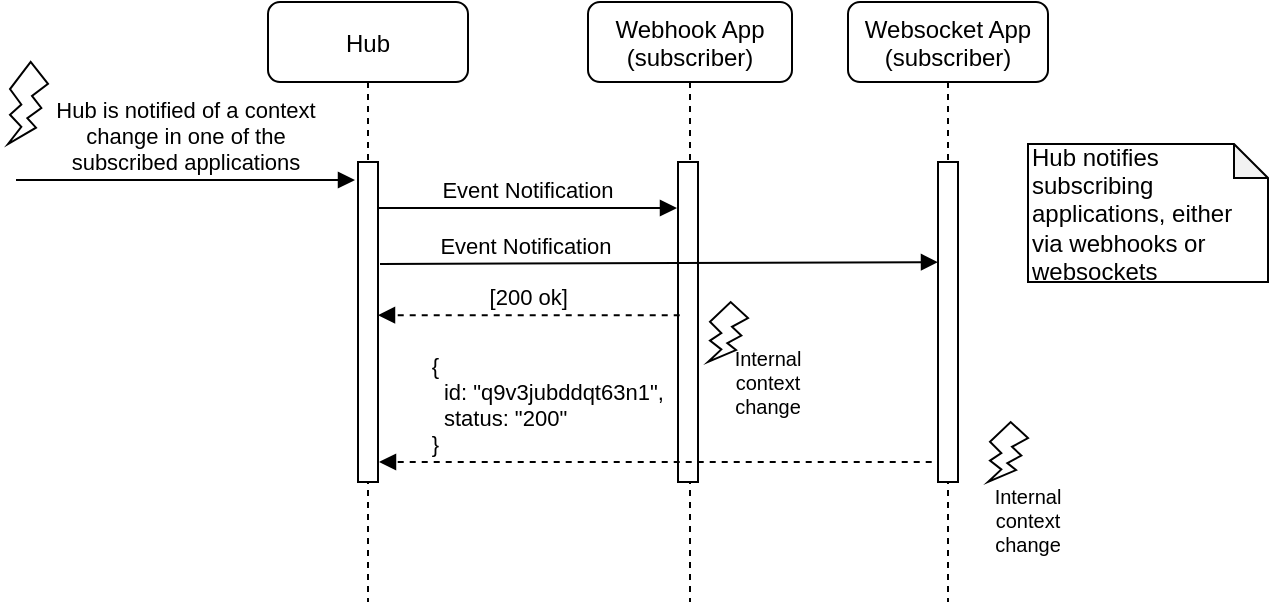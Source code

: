 <mxfile version="13.4.9" type="device"><diagram id="kgpKYQtTHZ0yAKxKKP6v" name="Page-1"><mxGraphModel dx="1422" dy="713" grid="1" gridSize="10" guides="1" tooltips="1" connect="1" arrows="1" fold="1" page="1" pageScale="1" pageWidth="850" pageHeight="1100" math="0" shadow="0"><root><mxCell id="0"/><mxCell id="1" parent="0"/><mxCell id="3nuBFxr9cyL0pnOWT2aG-5" value="Hub" style="shape=umlLifeline;perimeter=lifelinePerimeter;container=1;collapsible=0;recursiveResize=0;rounded=1;shadow=0;strokeWidth=1;" parent="1" vertex="1"><mxGeometry x="250" y="80" width="100" height="300" as="geometry"/></mxCell><mxCell id="3nuBFxr9cyL0pnOWT2aG-6" value="" style="points=[];perimeter=orthogonalPerimeter;rounded=0;shadow=0;strokeWidth=1;" parent="3nuBFxr9cyL0pnOWT2aG-5" vertex="1"><mxGeometry x="45" y="80" width="10" height="160" as="geometry"/></mxCell><mxCell id="3nuBFxr9cyL0pnOWT2aG-8" value="Event Notification" style="verticalAlign=bottom;endArrow=block;shadow=0;strokeWidth=1;" parent="1" edge="1"><mxGeometry relative="1" as="geometry"><mxPoint x="305" y="183" as="sourcePoint"/><mxPoint x="454.5" y="183" as="targetPoint"/></mxGeometry></mxCell><mxCell id="dIY0lXZBSIcsDhcMPA9w-1" value="Webhook App&#10;(subscriber)" style="shape=umlLifeline;perimeter=lifelinePerimeter;container=1;collapsible=0;recursiveResize=0;rounded=1;shadow=0;strokeWidth=1;" parent="1" vertex="1"><mxGeometry x="410" y="80" width="102" height="300" as="geometry"/></mxCell><mxCell id="dIY0lXZBSIcsDhcMPA9w-2" value="" style="points=[];perimeter=orthogonalPerimeter;rounded=0;shadow=0;strokeWidth=1;" parent="dIY0lXZBSIcsDhcMPA9w-1" vertex="1"><mxGeometry x="45" y="80" width="10" height="160" as="geometry"/></mxCell><mxCell id="2sIvxYzxN90zfafgilW3-6" value="" style="verticalLabelPosition=bottom;verticalAlign=top;html=1;shape=mxgraph.basic.flash;rounded=1;fontSize=10;" vertex="1" parent="dIY0lXZBSIcsDhcMPA9w-1"><mxGeometry x="60" y="150" width="20" height="30" as="geometry"/></mxCell><mxCell id="2sIvxYzxN90zfafgilW3-7" value="Internal context change" style="text;html=1;strokeColor=none;fillColor=none;align=center;verticalAlign=middle;whiteSpace=wrap;rounded=0;fontSize=10;" vertex="1" parent="dIY0lXZBSIcsDhcMPA9w-1"><mxGeometry x="70" y="180" width="40" height="20" as="geometry"/></mxCell><mxCell id="dIY0lXZBSIcsDhcMPA9w-8" value="Hub notifies subscribing applications, either via webhooks or websockets" style="shape=note;whiteSpace=wrap;html=1;backgroundOutline=1;darkOpacity=0.05;rounded=1;align=left;size=17;" parent="1" vertex="1"><mxGeometry x="630" y="151" width="120" height="69" as="geometry"/></mxCell><mxCell id="dIY0lXZBSIcsDhcMPA9w-24" value="[200 ok]" style="verticalAlign=bottom;endArrow=block;shadow=0;strokeWidth=1;fontSize=11;entryX=1;entryY=0.435;entryDx=0;entryDy=0;entryPerimeter=0;exitX=0.086;exitY=0.435;exitDx=0;exitDy=0;exitPerimeter=0;dashed=1;" parent="1" edge="1"><mxGeometry relative="1" as="geometry"><mxPoint x="455.86" y="236.6" as="sourcePoint"/><mxPoint x="305" y="236.6" as="targetPoint"/></mxGeometry></mxCell><mxCell id="2sIvxYzxN90zfafgilW3-1" value="Hub is notified of a context &#10;change in one of the &#10;subscribed applications" style="verticalAlign=bottom;endArrow=block;shadow=0;strokeWidth=1;fontSize=11;" edge="1" parent="1"><mxGeometry relative="1" as="geometry"><mxPoint x="124" y="169" as="sourcePoint"/><mxPoint x="293.5" y="169" as="targetPoint"/></mxGeometry></mxCell><mxCell id="2sIvxYzxN90zfafgilW3-3" value="" style="verticalLabelPosition=bottom;verticalAlign=top;html=1;shape=mxgraph.basic.flash;rounded=1;fontSize=10;" vertex="1" parent="1"><mxGeometry x="120" y="110" width="20" height="41" as="geometry"/></mxCell><mxCell id="2sIvxYzxN90zfafgilW3-4" value="Websocket App&#10;(subscriber)" style="shape=umlLifeline;perimeter=lifelinePerimeter;container=1;collapsible=0;recursiveResize=0;rounded=1;shadow=0;strokeWidth=1;" vertex="1" parent="1"><mxGeometry x="540" y="80" width="100" height="300" as="geometry"/></mxCell><mxCell id="2sIvxYzxN90zfafgilW3-5" value="" style="points=[];perimeter=orthogonalPerimeter;rounded=0;shadow=0;strokeWidth=1;" vertex="1" parent="2sIvxYzxN90zfafgilW3-4"><mxGeometry x="45" y="80" width="10" height="160" as="geometry"/></mxCell><mxCell id="2sIvxYzxN90zfafgilW3-8" value="Event Notification" style="verticalAlign=bottom;endArrow=block;shadow=0;strokeWidth=1;entryX=0;entryY=0.313;entryDx=0;entryDy=0;entryPerimeter=0;" edge="1" parent="1" target="2sIvxYzxN90zfafgilW3-5"><mxGeometry x="-0.478" relative="1" as="geometry"><mxPoint x="306" y="211" as="sourcePoint"/><mxPoint x="580" y="211" as="targetPoint"/><mxPoint as="offset"/></mxGeometry></mxCell><mxCell id="2sIvxYzxN90zfafgilW3-9" value="{&#10;  id: &quot;q9v3jubddqt63n1&quot;,&#10;  status: &quot;200&quot;&#10;}" style="verticalAlign=bottom;endArrow=block;shadow=0;strokeWidth=1;fontSize=11;exitX=0.086;exitY=0.435;exitDx=0;exitDy=0;exitPerimeter=0;dashed=1;align=left;" edge="1" parent="1"><mxGeometry x="0.823" relative="1" as="geometry"><mxPoint x="581.86" y="310" as="sourcePoint"/><mxPoint x="305.5" y="310" as="targetPoint"/><mxPoint as="offset"/></mxGeometry></mxCell><mxCell id="2sIvxYzxN90zfafgilW3-10" value="" style="verticalLabelPosition=bottom;verticalAlign=top;html=1;shape=mxgraph.basic.flash;rounded=1;fontSize=10;" vertex="1" parent="1"><mxGeometry x="610" y="290" width="20" height="30" as="geometry"/></mxCell><mxCell id="2sIvxYzxN90zfafgilW3-11" value="Internal context change" style="text;html=1;strokeColor=none;fillColor=none;align=center;verticalAlign=middle;whiteSpace=wrap;rounded=0;fontSize=10;" vertex="1" parent="1"><mxGeometry x="610" y="329" width="40" height="20" as="geometry"/></mxCell></root></mxGraphModel></diagram></mxfile>